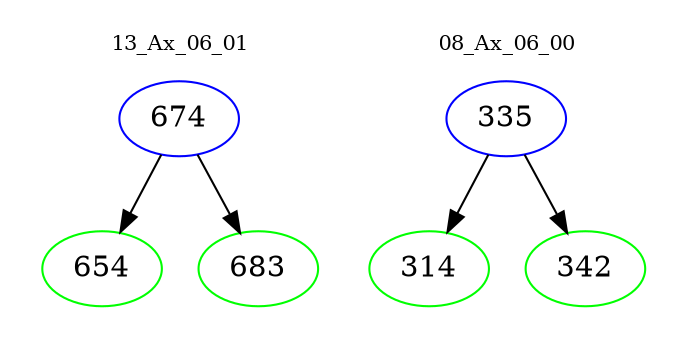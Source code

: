 digraph{
subgraph cluster_0 {
color = white
label = "13_Ax_06_01";
fontsize=10;
T0_674 [label="674", color="blue"]
T0_674 -> T0_654 [color="black"]
T0_654 [label="654", color="green"]
T0_674 -> T0_683 [color="black"]
T0_683 [label="683", color="green"]
}
subgraph cluster_1 {
color = white
label = "08_Ax_06_00";
fontsize=10;
T1_335 [label="335", color="blue"]
T1_335 -> T1_314 [color="black"]
T1_314 [label="314", color="green"]
T1_335 -> T1_342 [color="black"]
T1_342 [label="342", color="green"]
}
}
